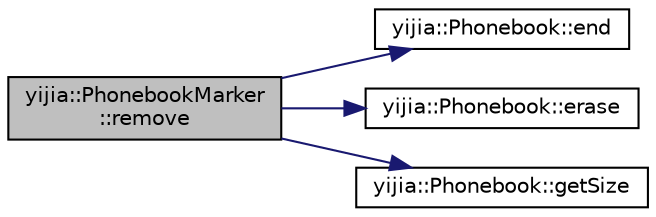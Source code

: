 digraph "yijia::PhonebookMarker::remove"
{
 // LATEX_PDF_SIZE
  edge [fontname="Helvetica",fontsize="10",labelfontname="Helvetica",labelfontsize="10"];
  node [fontname="Helvetica",fontsize="10",shape=record];
  rankdir="LR";
  Node1 [label="yijia::PhonebookMarker\l::remove",height=0.2,width=0.4,color="black", fillcolor="grey75", style="filled", fontcolor="black",tooltip=" "];
  Node1 -> Node2 [color="midnightblue",fontsize="10",style="solid",fontname="Helvetica"];
  Node2 [label="yijia::Phonebook::end",height=0.2,width=0.4,color="black", fillcolor="white", style="filled",URL="$classyijia_1_1_phonebook.html#a4955183151a0254ae3f6efcb32b5cda8",tooltip=" "];
  Node1 -> Node3 [color="midnightblue",fontsize="10",style="solid",fontname="Helvetica"];
  Node3 [label="yijia::Phonebook::erase",height=0.2,width=0.4,color="black", fillcolor="white", style="filled",URL="$classyijia_1_1_phonebook.html#a0f36eb56358ea0bfc1ae34d195eb04e5",tooltip=" "];
  Node1 -> Node4 [color="midnightblue",fontsize="10",style="solid",fontname="Helvetica"];
  Node4 [label="yijia::Phonebook::getSize",height=0.2,width=0.4,color="black", fillcolor="white", style="filled",URL="$classyijia_1_1_phonebook.html#a3d71e985848651421be698c15cded056",tooltip=" "];
}
